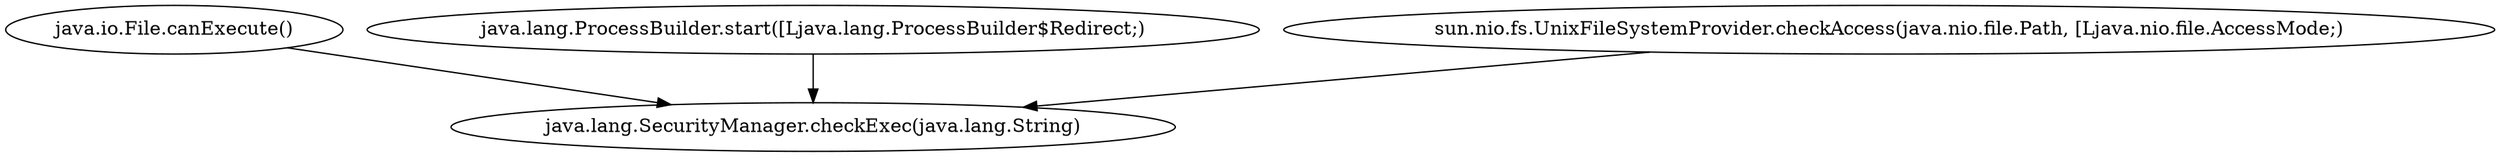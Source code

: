 strict digraph G {
  1 [ label="java.io.File.canExecute()" ];
  2 [ label="java.lang.SecurityManager.checkExec(java.lang.String)" ];
  3 [ label="java.lang.ProcessBuilder.start([Ljava.lang.ProcessBuilder$Redirect;)" ];
  4 [ label="sun.nio.fs.UnixFileSystemProvider.checkAccess(java.nio.file.Path, [Ljava.nio.file.AccessMode;)" ];
  1 -> 2;
  3 -> 2;
  4 -> 2;
}
